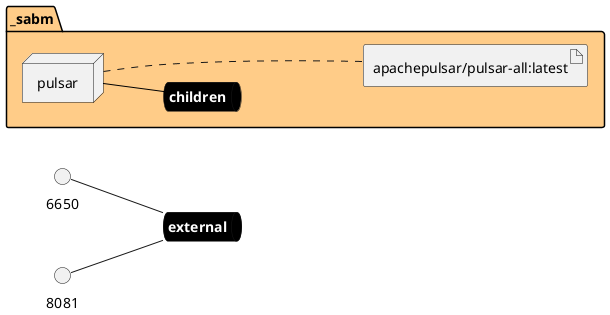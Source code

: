 @startuml

left to right direction


queue external #black [
    <b><color:white>external</color></b>
]
    
interface 6650
6650 -- external
    
interface 8081
8081 -- external
    





package "_sabm" #ffcc88 {
    queue childrennet #black [
            <b><color:white>children</color></b>
    ]
    

node "pulsar" as pulsarService


        artifact "apachepulsar/pulsar-all:latest" as apachepulsar_pulsar_alllatestimage
    
}

pulsarService -[#black]- childrennet
pulsarService .... apachepulsar_pulsar_alllatestimage


@enduml
